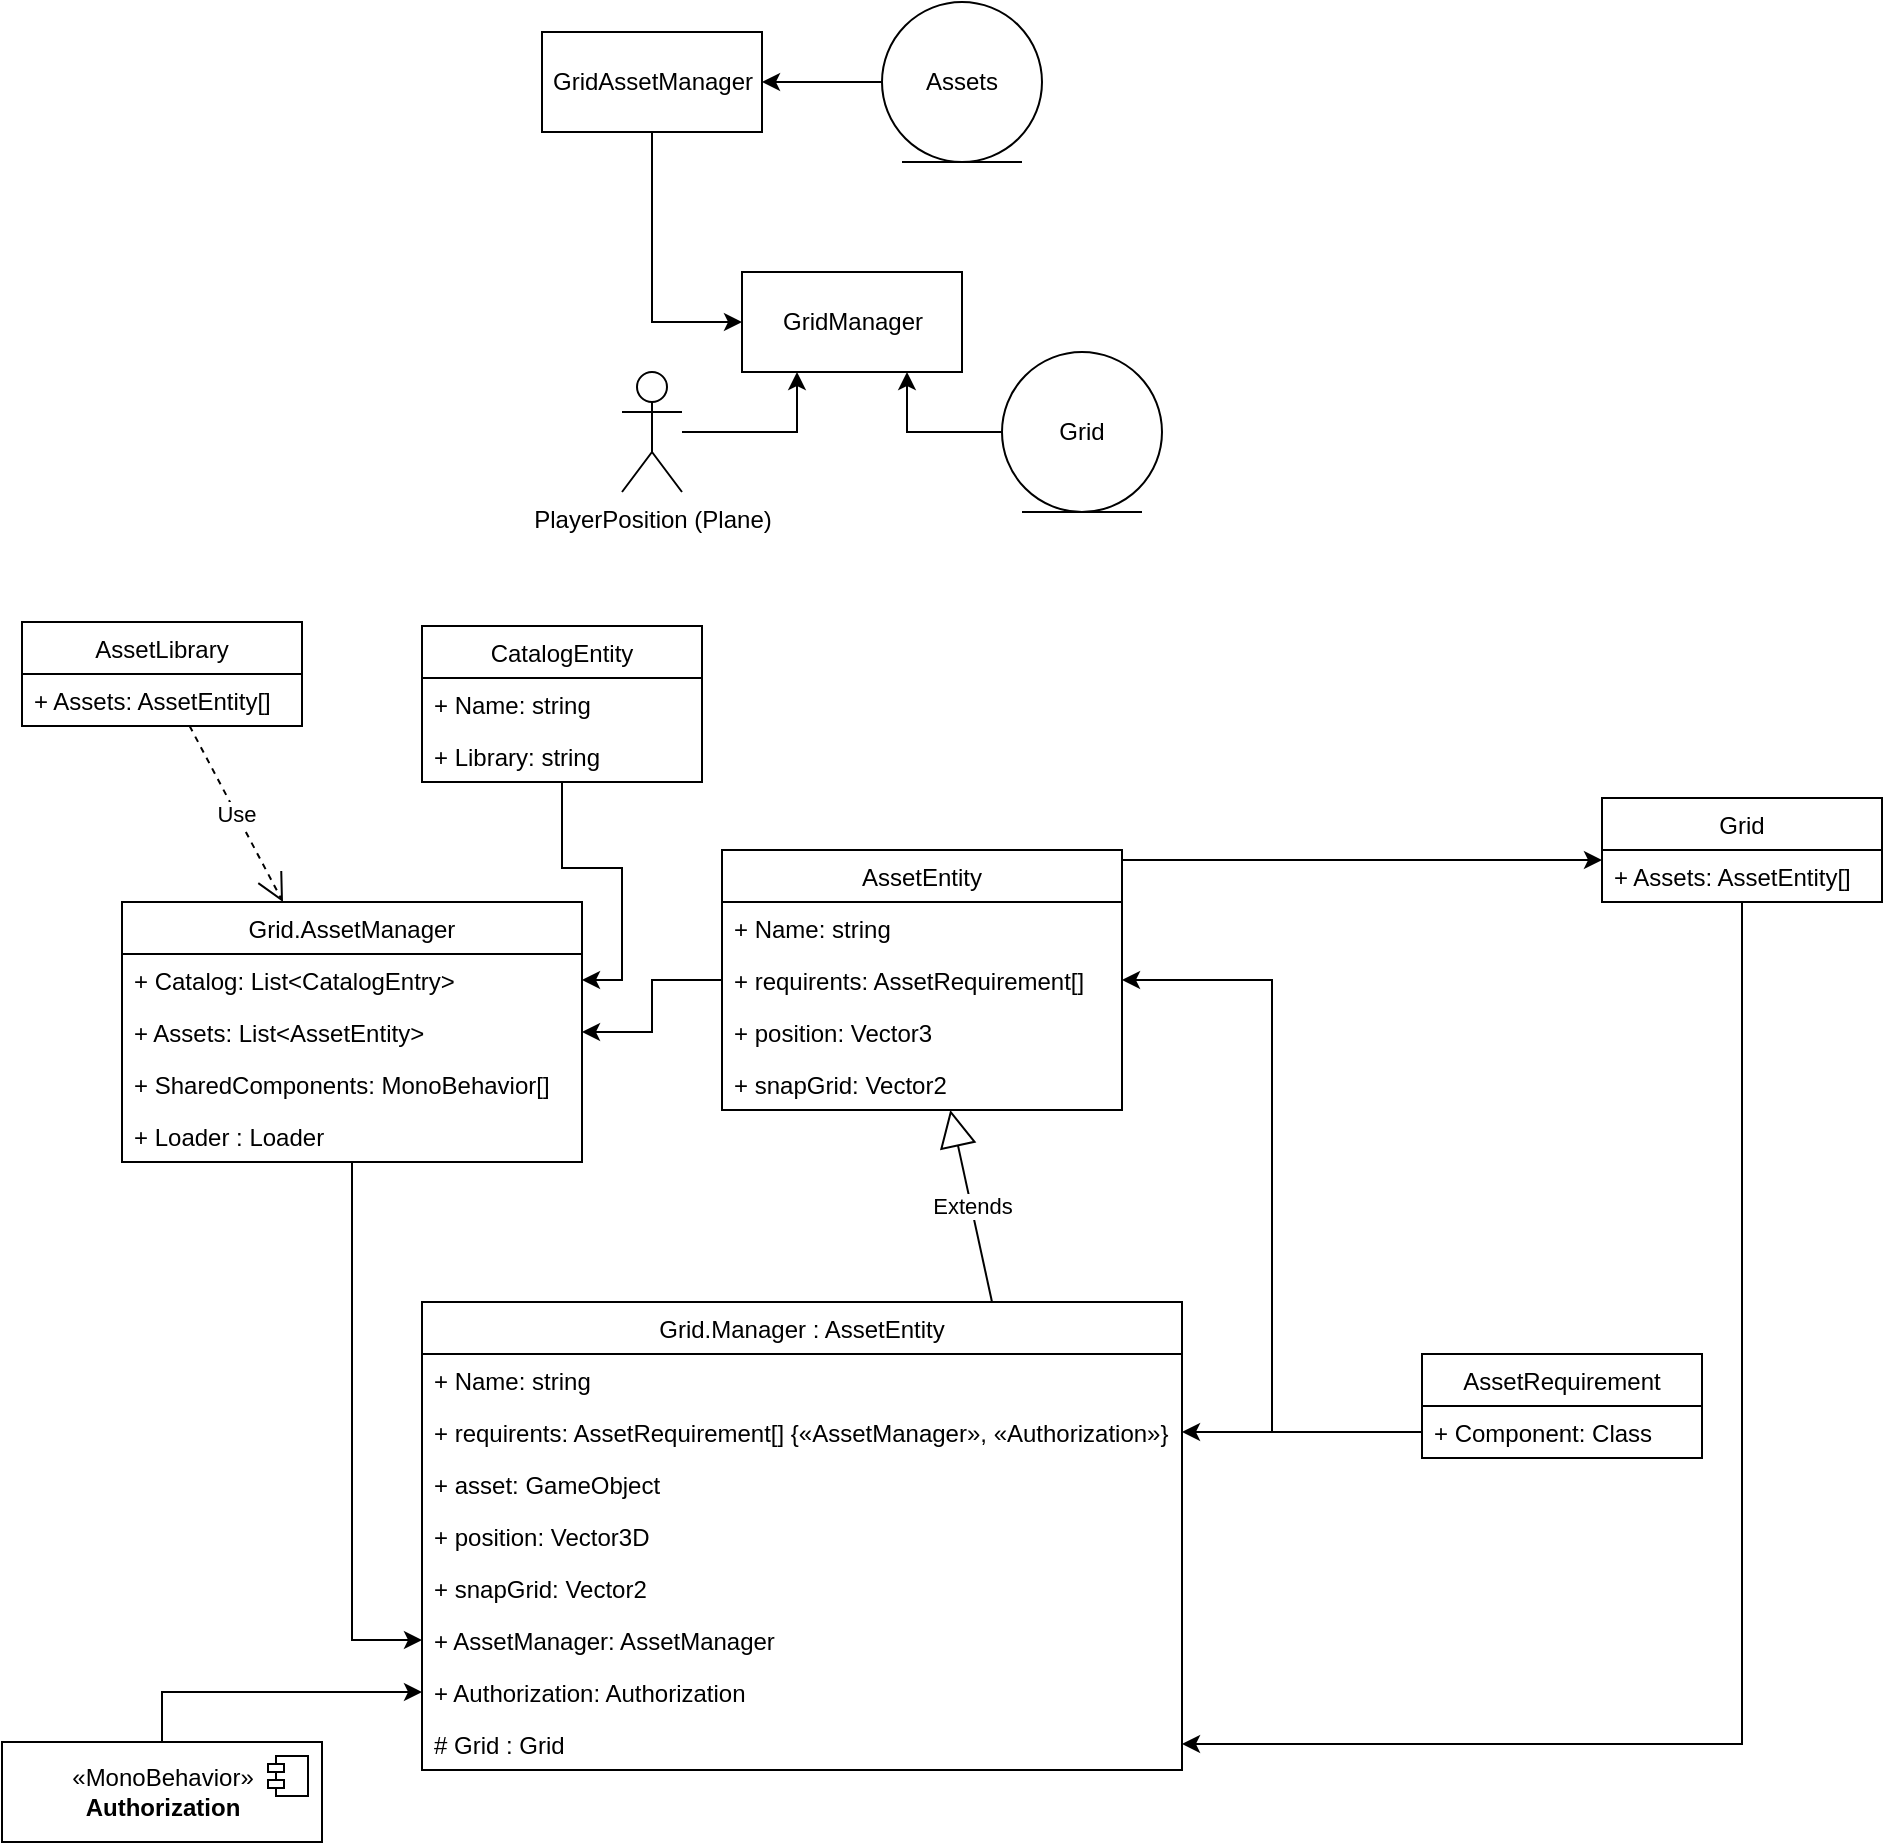 <mxfile version="13.0.3" type="device"><diagram name="Page-1" id="9f46799a-70d6-7492-0946-bef42562c5a5"><mxGraphModel dx="1089" dy="820" grid="1" gridSize="10" guides="1" tooltips="1" connect="1" arrows="1" fold="1" page="1" pageScale="1" pageWidth="1100" pageHeight="850" background="#ffffff" math="0" shadow="0"><root><mxCell id="0"/><mxCell id="1" parent="0"/><mxCell id="yzY898gI7GPa-V3ytDoA-1" value="GridManager" style="html=1;" vertex="1" parent="1"><mxGeometry x="450" y="165" width="110" height="50" as="geometry"/></mxCell><mxCell id="yzY898gI7GPa-V3ytDoA-3" style="edgeStyle=orthogonalEdgeStyle;rounded=0;orthogonalLoop=1;jettySize=auto;html=1;entryX=0;entryY=0.5;entryDx=0;entryDy=0;" edge="1" parent="1" source="yzY898gI7GPa-V3ytDoA-2" target="yzY898gI7GPa-V3ytDoA-1"><mxGeometry relative="1" as="geometry"/></mxCell><mxCell id="yzY898gI7GPa-V3ytDoA-2" value="GridAssetManager" style="html=1;" vertex="1" parent="1"><mxGeometry x="350" y="45" width="110" height="50" as="geometry"/></mxCell><mxCell id="yzY898gI7GPa-V3ytDoA-5" style="edgeStyle=orthogonalEdgeStyle;rounded=0;orthogonalLoop=1;jettySize=auto;html=1;exitX=0;exitY=0.5;exitDx=0;exitDy=0;entryX=1;entryY=0.5;entryDx=0;entryDy=0;" edge="1" parent="1" source="yzY898gI7GPa-V3ytDoA-4" target="yzY898gI7GPa-V3ytDoA-2"><mxGeometry relative="1" as="geometry"/></mxCell><mxCell id="yzY898gI7GPa-V3ytDoA-4" value="Assets" style="ellipse;shape=umlEntity;whiteSpace=wrap;html=1;" vertex="1" parent="1"><mxGeometry x="520" y="30" width="80" height="80" as="geometry"/></mxCell><mxCell id="yzY898gI7GPa-V3ytDoA-7" style="edgeStyle=orthogonalEdgeStyle;rounded=0;orthogonalLoop=1;jettySize=auto;html=1;entryX=0.25;entryY=1;entryDx=0;entryDy=0;" edge="1" parent="1" source="yzY898gI7GPa-V3ytDoA-6" target="yzY898gI7GPa-V3ytDoA-1"><mxGeometry relative="1" as="geometry"/></mxCell><mxCell id="yzY898gI7GPa-V3ytDoA-6" value="PlayerPosition (Plane)" style="shape=umlActor;verticalLabelPosition=bottom;labelBackgroundColor=#ffffff;verticalAlign=top;html=1;" vertex="1" parent="1"><mxGeometry x="390" y="215" width="30" height="60" as="geometry"/></mxCell><mxCell id="yzY898gI7GPa-V3ytDoA-9" style="edgeStyle=orthogonalEdgeStyle;rounded=0;orthogonalLoop=1;jettySize=auto;html=1;exitX=0;exitY=0.5;exitDx=0;exitDy=0;entryX=0.75;entryY=1;entryDx=0;entryDy=0;" edge="1" parent="1" source="yzY898gI7GPa-V3ytDoA-8" target="yzY898gI7GPa-V3ytDoA-1"><mxGeometry relative="1" as="geometry"/></mxCell><mxCell id="yzY898gI7GPa-V3ytDoA-8" value="Grid" style="ellipse;shape=umlEntity;whiteSpace=wrap;html=1;" vertex="1" parent="1"><mxGeometry x="580" y="205" width="80" height="80" as="geometry"/></mxCell><mxCell id="yzY898gI7GPa-V3ytDoA-20" style="edgeStyle=orthogonalEdgeStyle;rounded=0;orthogonalLoop=1;jettySize=auto;html=1;exitX=0;exitY=0.5;exitDx=0;exitDy=0;entryX=1;entryY=0.5;entryDx=0;entryDy=0;" edge="1" parent="1" source="yzY898gI7GPa-V3ytDoA-17" target="yzY898gI7GPa-V3ytDoA-55"><mxGeometry relative="1" as="geometry"/></mxCell><mxCell id="yzY898gI7GPa-V3ytDoA-26" style="edgeStyle=orthogonalEdgeStyle;rounded=0;orthogonalLoop=1;jettySize=auto;html=1;exitX=0.5;exitY=1;exitDx=0;exitDy=0;entryX=0;entryY=0.5;entryDx=0;entryDy=0;" edge="1" parent="1" target="yzY898gI7GPa-V3ytDoA-32"><mxGeometry relative="1" as="geometry"><mxPoint x="755" y="694" as="sourcePoint"/></mxGeometry></mxCell><mxCell id="yzY898gI7GPa-V3ytDoA-75" style="edgeStyle=orthogonalEdgeStyle;rounded=0;orthogonalLoop=1;jettySize=auto;html=1;" edge="1" parent="1" source="yzY898gI7GPa-V3ytDoA-16" target="yzY898gI7GPa-V3ytDoA-63"><mxGeometry relative="1" as="geometry"><Array as="points"><mxPoint x="720" y="459"/><mxPoint x="720" y="459"/></Array></mxGeometry></mxCell><mxCell id="yzY898gI7GPa-V3ytDoA-42" style="edgeStyle=orthogonalEdgeStyle;rounded=0;orthogonalLoop=1;jettySize=auto;html=1;entryX=0;entryY=0.5;entryDx=0;entryDy=0;" edge="1" parent="1" source="yzY898gI7GPa-V3ytDoA-12" target="yzY898gI7GPa-V3ytDoA-37"><mxGeometry relative="1" as="geometry"/></mxCell><mxCell id="yzY898gI7GPa-V3ytDoA-44" value="Extends" style="endArrow=block;endSize=16;endFill=0;html=1;exitX=0.75;exitY=0;exitDx=0;exitDy=0;" edge="1" parent="1" source="yzY898gI7GPa-V3ytDoA-36" target="yzY898gI7GPa-V3ytDoA-16"><mxGeometry width="160" relative="1" as="geometry"><mxPoint x="510" y="540" as="sourcePoint"/><mxPoint x="540" y="630" as="targetPoint"/></mxGeometry></mxCell><mxCell id="yzY898gI7GPa-V3ytDoA-53" style="edgeStyle=orthogonalEdgeStyle;rounded=0;orthogonalLoop=1;jettySize=auto;html=1;exitX=0;exitY=0.5;exitDx=0;exitDy=0;entryX=1;entryY=0.5;entryDx=0;entryDy=0;" edge="1" parent="1" source="yzY898gI7GPa-V3ytDoA-50" target="yzY898gI7GPa-V3ytDoA-17"><mxGeometry relative="1" as="geometry"/></mxCell><mxCell id="yzY898gI7GPa-V3ytDoA-54" style="edgeStyle=orthogonalEdgeStyle;rounded=0;orthogonalLoop=1;jettySize=auto;html=1;entryX=1;entryY=0.5;entryDx=0;entryDy=0;" edge="1" parent="1" source="yzY898gI7GPa-V3ytDoA-50" target="yzY898gI7GPa-V3ytDoA-48"><mxGeometry relative="1" as="geometry"/></mxCell><mxCell id="yzY898gI7GPa-V3ytDoA-64" style="edgeStyle=orthogonalEdgeStyle;rounded=0;orthogonalLoop=1;jettySize=auto;html=1;" edge="1" parent="1" source="yzY898gI7GPa-V3ytDoA-57" target="yzY898gI7GPa-V3ytDoA-56"><mxGeometry relative="1" as="geometry"/></mxCell><mxCell id="yzY898gI7GPa-V3ytDoA-73" style="edgeStyle=orthogonalEdgeStyle;rounded=0;orthogonalLoop=1;jettySize=auto;html=1;entryX=0;entryY=0.5;entryDx=0;entryDy=0;" edge="1" parent="1" source="yzY898gI7GPa-V3ytDoA-88" target="yzY898gI7GPa-V3ytDoA-72"><mxGeometry relative="1" as="geometry"><mxPoint x="190" y="895" as="sourcePoint"/></mxGeometry></mxCell><mxCell id="yzY898gI7GPa-V3ytDoA-85" style="edgeStyle=orthogonalEdgeStyle;rounded=0;orthogonalLoop=1;jettySize=auto;html=1;" edge="1" parent="1" source="yzY898gI7GPa-V3ytDoA-81" target="yzY898gI7GPa-V3ytDoA-13"><mxGeometry relative="1" as="geometry"/></mxCell><mxCell id="yzY898gI7GPa-V3ytDoA-86" value="Use" style="endArrow=open;endSize=12;dashed=1;html=1;" edge="1" parent="1" source="yzY898gI7GPa-V3ytDoA-76" target="yzY898gI7GPa-V3ytDoA-12"><mxGeometry width="160" relative="1" as="geometry"><mxPoint x="120" y="430" as="sourcePoint"/><mxPoint x="280" y="430" as="targetPoint"/></mxGeometry></mxCell><mxCell id="yzY898gI7GPa-V3ytDoA-16" value="AssetEntity" style="swimlane;fontStyle=0;childLayout=stackLayout;horizontal=1;startSize=26;fillColor=none;horizontalStack=0;resizeParent=1;resizeParentMax=0;resizeLast=0;collapsible=1;marginBottom=0;" vertex="1" parent="1"><mxGeometry x="440" y="454" width="200" height="130" as="geometry"/></mxCell><mxCell id="yzY898gI7GPa-V3ytDoA-41" value="+ Name: string" style="text;strokeColor=none;fillColor=none;align=left;verticalAlign=top;spacingLeft=4;spacingRight=4;overflow=hidden;rotatable=0;points=[[0,0.5],[1,0.5]];portConstraint=eastwest;" vertex="1" parent="yzY898gI7GPa-V3ytDoA-16"><mxGeometry y="26" width="200" height="26" as="geometry"/></mxCell><mxCell id="yzY898gI7GPa-V3ytDoA-17" value="+ requirents: AssetRequirement[]" style="text;strokeColor=none;fillColor=none;align=left;verticalAlign=top;spacingLeft=4;spacingRight=4;overflow=hidden;rotatable=0;points=[[0,0.5],[1,0.5]];portConstraint=eastwest;" vertex="1" parent="yzY898gI7GPa-V3ytDoA-16"><mxGeometry y="52" width="200" height="26" as="geometry"/></mxCell><mxCell id="yzY898gI7GPa-V3ytDoA-61" value="+ position: Vector3" style="text;strokeColor=none;fillColor=none;align=left;verticalAlign=top;spacingLeft=4;spacingRight=4;overflow=hidden;rotatable=0;points=[[0,0.5],[1,0.5]];portConstraint=eastwest;" vertex="1" parent="yzY898gI7GPa-V3ytDoA-16"><mxGeometry y="78" width="200" height="26" as="geometry"/></mxCell><mxCell id="yzY898gI7GPa-V3ytDoA-80" value="+ snapGrid: Vector2" style="text;strokeColor=none;fillColor=none;align=left;verticalAlign=top;spacingLeft=4;spacingRight=4;overflow=hidden;rotatable=0;points=[[0,0.5],[1,0.5]];portConstraint=eastwest;" vertex="1" parent="yzY898gI7GPa-V3ytDoA-16"><mxGeometry y="104" width="200" height="26" as="geometry"/></mxCell><mxCell id="yzY898gI7GPa-V3ytDoA-12" value="Grid.AssetManager" style="swimlane;fontStyle=0;childLayout=stackLayout;horizontal=1;startSize=26;fillColor=none;horizontalStack=0;resizeParent=1;resizeParentMax=0;resizeLast=0;collapsible=1;marginBottom=0;" vertex="1" parent="1"><mxGeometry x="140" y="480" width="230" height="130" as="geometry"><mxRectangle x="220" y="373" width="100" height="26" as="alternateBounds"/></mxGeometry></mxCell><mxCell id="yzY898gI7GPa-V3ytDoA-13" value="+ Catalog: List&lt;CatalogEntry&gt;" style="text;strokeColor=none;fillColor=none;align=left;verticalAlign=top;spacingLeft=4;spacingRight=4;overflow=hidden;rotatable=0;points=[[0,0.5],[1,0.5]];portConstraint=eastwest;" vertex="1" parent="yzY898gI7GPa-V3ytDoA-12"><mxGeometry y="26" width="230" height="26" as="geometry"/></mxCell><mxCell id="yzY898gI7GPa-V3ytDoA-21" style="edgeStyle=orthogonalEdgeStyle;rounded=0;orthogonalLoop=1;jettySize=auto;html=1;exitX=1;exitY=0.5;exitDx=0;exitDy=0;" edge="1" parent="yzY898gI7GPa-V3ytDoA-12" source="yzY898gI7GPa-V3ytDoA-13" target="yzY898gI7GPa-V3ytDoA-13"><mxGeometry relative="1" as="geometry"/></mxCell><mxCell id="yzY898gI7GPa-V3ytDoA-55" value="+ Assets: List&lt;AssetEntity&gt;" style="text;strokeColor=none;fillColor=none;align=left;verticalAlign=top;spacingLeft=4;spacingRight=4;overflow=hidden;rotatable=0;points=[[0,0.5],[1,0.5]];portConstraint=eastwest;" vertex="1" parent="yzY898gI7GPa-V3ytDoA-12"><mxGeometry y="52" width="230" height="26" as="geometry"/></mxCell><mxCell id="yzY898gI7GPa-V3ytDoA-40" value="+ SharedComponents: MonoBehavior[]" style="text;strokeColor=none;fillColor=none;align=left;verticalAlign=top;spacingLeft=4;spacingRight=4;overflow=hidden;rotatable=0;points=[[0,0.5],[1,0.5]];portConstraint=eastwest;" vertex="1" parent="yzY898gI7GPa-V3ytDoA-12"><mxGeometry y="78" width="230" height="26" as="geometry"/></mxCell><mxCell id="yzY898gI7GPa-V3ytDoA-28" value="+ Loader : Loader" style="text;strokeColor=none;fillColor=none;align=left;verticalAlign=top;spacingLeft=4;spacingRight=4;overflow=hidden;rotatable=0;points=[[0,0.5],[1,0.5]];portConstraint=eastwest;" vertex="1" parent="yzY898gI7GPa-V3ytDoA-12"><mxGeometry y="104" width="230" height="26" as="geometry"/></mxCell><mxCell id="yzY898gI7GPa-V3ytDoA-36" value="Grid.Manager : AssetEntity" style="swimlane;fontStyle=0;childLayout=stackLayout;horizontal=1;startSize=26;fillColor=none;horizontalStack=0;resizeParent=1;resizeParentMax=0;resizeLast=0;collapsible=1;marginBottom=0;" vertex="1" parent="1"><mxGeometry x="290" y="680" width="380" height="234" as="geometry"/></mxCell><mxCell id="yzY898gI7GPa-V3ytDoA-45" value="+ Name: string" style="text;strokeColor=none;fillColor=none;align=left;verticalAlign=top;spacingLeft=4;spacingRight=4;overflow=hidden;rotatable=0;points=[[0,0.5],[1,0.5]];portConstraint=eastwest;" vertex="1" parent="yzY898gI7GPa-V3ytDoA-36"><mxGeometry y="26" width="380" height="26" as="geometry"/></mxCell><mxCell id="yzY898gI7GPa-V3ytDoA-48" value="+ requirents: AssetRequirement[] {«AssetManager», «Authorization»}" style="text;strokeColor=none;fillColor=none;align=left;verticalAlign=top;spacingLeft=4;spacingRight=4;overflow=hidden;rotatable=0;points=[[0,0.5],[1,0.5]];portConstraint=eastwest;" vertex="1" parent="yzY898gI7GPa-V3ytDoA-36"><mxGeometry y="52" width="380" height="26" as="geometry"/></mxCell><mxCell id="yzY898gI7GPa-V3ytDoA-47" value="+ asset: GameObject" style="text;strokeColor=none;fillColor=none;align=left;verticalAlign=top;spacingLeft=4;spacingRight=4;overflow=hidden;rotatable=0;points=[[0,0.5],[1,0.5]];portConstraint=eastwest;" vertex="1" parent="yzY898gI7GPa-V3ytDoA-36"><mxGeometry y="78" width="380" height="26" as="geometry"/></mxCell><mxCell id="yzY898gI7GPa-V3ytDoA-62" value="+ position: Vector3D" style="text;strokeColor=none;fillColor=none;align=left;verticalAlign=top;spacingLeft=4;spacingRight=4;overflow=hidden;rotatable=0;points=[[0,0.5],[1,0.5]];portConstraint=eastwest;" vertex="1" parent="yzY898gI7GPa-V3ytDoA-36"><mxGeometry y="104" width="380" height="26" as="geometry"/></mxCell><mxCell id="yzY898gI7GPa-V3ytDoA-87" value="+ snapGrid: Vector2" style="text;strokeColor=none;fillColor=none;align=left;verticalAlign=top;spacingLeft=4;spacingRight=4;overflow=hidden;rotatable=0;points=[[0,0.5],[1,0.5]];portConstraint=eastwest;" vertex="1" parent="yzY898gI7GPa-V3ytDoA-36"><mxGeometry y="130" width="380" height="26" as="geometry"/></mxCell><mxCell id="yzY898gI7GPa-V3ytDoA-37" value="+ AssetManager: AssetManager&#10;" style="text;strokeColor=none;fillColor=none;align=left;verticalAlign=top;spacingLeft=4;spacingRight=4;overflow=hidden;rotatable=0;points=[[0,0.5],[1,0.5]];portConstraint=eastwest;" vertex="1" parent="yzY898gI7GPa-V3ytDoA-36"><mxGeometry y="156" width="380" height="26" as="geometry"/></mxCell><mxCell id="yzY898gI7GPa-V3ytDoA-72" value="+ Authorization: Authorization" style="text;strokeColor=none;fillColor=none;align=left;verticalAlign=top;spacingLeft=4;spacingRight=4;overflow=hidden;rotatable=0;points=[[0,0.5],[1,0.5]];portConstraint=eastwest;" vertex="1" parent="yzY898gI7GPa-V3ytDoA-36"><mxGeometry y="182" width="380" height="26" as="geometry"/></mxCell><mxCell id="yzY898gI7GPa-V3ytDoA-56" value="# Grid : Grid" style="text;strokeColor=none;fillColor=none;align=left;verticalAlign=top;spacingLeft=4;spacingRight=4;overflow=hidden;rotatable=0;points=[[0,0.5],[1,0.5]];portConstraint=eastwest;" vertex="1" parent="yzY898gI7GPa-V3ytDoA-36"><mxGeometry y="208" width="380" height="26" as="geometry"/></mxCell><mxCell id="yzY898gI7GPa-V3ytDoA-76" value="AssetLibrary" style="swimlane;fontStyle=0;childLayout=stackLayout;horizontal=1;startSize=26;fillColor=none;horizontalStack=0;resizeParent=1;resizeParentMax=0;resizeLast=0;collapsible=1;marginBottom=0;" vertex="1" parent="1"><mxGeometry x="90" y="340" width="140" height="52" as="geometry"/></mxCell><mxCell id="yzY898gI7GPa-V3ytDoA-77" value="+ Assets: AssetEntity[]" style="text;strokeColor=none;fillColor=none;align=left;verticalAlign=top;spacingLeft=4;spacingRight=4;overflow=hidden;rotatable=0;points=[[0,0.5],[1,0.5]];portConstraint=eastwest;" vertex="1" parent="yzY898gI7GPa-V3ytDoA-76"><mxGeometry y="26" width="140" height="26" as="geometry"/></mxCell><mxCell id="yzY898gI7GPa-V3ytDoA-81" value="CatalogEntity" style="swimlane;fontStyle=0;childLayout=stackLayout;horizontal=1;startSize=26;fillColor=none;horizontalStack=0;resizeParent=1;resizeParentMax=0;resizeLast=0;collapsible=1;marginBottom=0;" vertex="1" parent="1"><mxGeometry x="290" y="342" width="140" height="78" as="geometry"/></mxCell><mxCell id="yzY898gI7GPa-V3ytDoA-82" value="+ Name: string" style="text;strokeColor=none;fillColor=none;align=left;verticalAlign=top;spacingLeft=4;spacingRight=4;overflow=hidden;rotatable=0;points=[[0,0.5],[1,0.5]];portConstraint=eastwest;" vertex="1" parent="yzY898gI7GPa-V3ytDoA-81"><mxGeometry y="26" width="140" height="26" as="geometry"/></mxCell><mxCell id="yzY898gI7GPa-V3ytDoA-83" value="+ Library: string" style="text;strokeColor=none;fillColor=none;align=left;verticalAlign=top;spacingLeft=4;spacingRight=4;overflow=hidden;rotatable=0;points=[[0,0.5],[1,0.5]];portConstraint=eastwest;" vertex="1" parent="yzY898gI7GPa-V3ytDoA-81"><mxGeometry y="52" width="140" height="26" as="geometry"/></mxCell><mxCell id="yzY898gI7GPa-V3ytDoA-88" value="«MonoBehavior»&lt;br&gt;&lt;b&gt;Authorization&lt;/b&gt;" style="html=1;dropTarget=0;" vertex="1" parent="1"><mxGeometry x="80" y="900" width="160" height="50" as="geometry"/></mxCell><mxCell id="yzY898gI7GPa-V3ytDoA-89" value="" style="shape=component;jettyWidth=8;jettyHeight=4;" vertex="1" parent="yzY898gI7GPa-V3ytDoA-88"><mxGeometry x="1" width="20" height="20" relative="1" as="geometry"><mxPoint x="-27" y="7" as="offset"/></mxGeometry></mxCell><mxCell id="yzY898gI7GPa-V3ytDoA-49" value="AssetRequirement" style="swimlane;fontStyle=0;childLayout=stackLayout;horizontal=1;startSize=26;fillColor=none;horizontalStack=0;resizeParent=1;resizeParentMax=0;resizeLast=0;collapsible=1;marginBottom=0;" vertex="1" parent="1"><mxGeometry x="790" y="706" width="140" height="52" as="geometry"/></mxCell><mxCell id="yzY898gI7GPa-V3ytDoA-50" value="+ Component: Class" style="text;strokeColor=none;fillColor=none;align=left;verticalAlign=top;spacingLeft=4;spacingRight=4;overflow=hidden;rotatable=0;points=[[0,0.5],[1,0.5]];portConstraint=eastwest;" vertex="1" parent="yzY898gI7GPa-V3ytDoA-49"><mxGeometry y="26" width="140" height="26" as="geometry"/></mxCell><mxCell id="yzY898gI7GPa-V3ytDoA-57" value="Grid" style="swimlane;fontStyle=0;childLayout=stackLayout;horizontal=1;startSize=26;fillColor=none;horizontalStack=0;resizeParent=1;resizeParentMax=0;resizeLast=0;collapsible=1;marginBottom=0;" vertex="1" parent="1"><mxGeometry x="880" y="428" width="140" height="52" as="geometry"/></mxCell><mxCell id="yzY898gI7GPa-V3ytDoA-63" value="+ Assets: AssetEntity[]" style="text;strokeColor=none;fillColor=none;align=left;verticalAlign=top;spacingLeft=4;spacingRight=4;overflow=hidden;rotatable=0;points=[[0,0.5],[1,0.5]];portConstraint=eastwest;" vertex="1" parent="yzY898gI7GPa-V3ytDoA-57"><mxGeometry y="26" width="140" height="26" as="geometry"/></mxCell></root></mxGraphModel></diagram></mxfile>